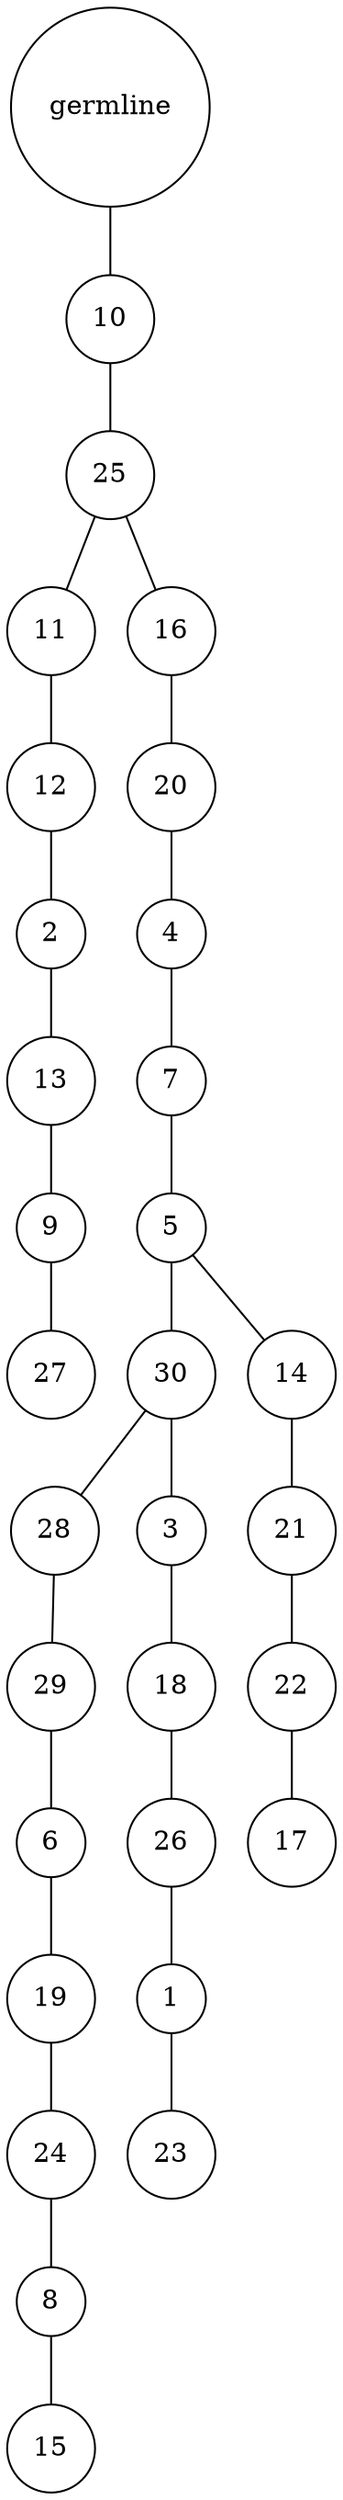 graph {
	rankdir=UD;
	splines=line;
	node [shape=circle]
	"0x7fd70f34e4c0" [label="germline"];
	"0x7fd70f34e4f0" [label="10"];
	"0x7fd70f34e4c0" -- "0x7fd70f34e4f0" ;
	"0x7fd70f34e520" [label="25"];
	"0x7fd70f34e4f0" -- "0x7fd70f34e520" ;
	"0x7fd70f34e550" [label="11"];
	"0x7fd70f34e520" -- "0x7fd70f34e550" ;
	"0x7fd70f34e580" [label="12"];
	"0x7fd70f34e550" -- "0x7fd70f34e580" ;
	"0x7fd70f34e5b0" [label="2"];
	"0x7fd70f34e580" -- "0x7fd70f34e5b0" ;
	"0x7fd70f34e5e0" [label="13"];
	"0x7fd70f34e5b0" -- "0x7fd70f34e5e0" ;
	"0x7fd70f34e610" [label="9"];
	"0x7fd70f34e5e0" -- "0x7fd70f34e610" ;
	"0x7fd70f34e640" [label="27"];
	"0x7fd70f34e610" -- "0x7fd70f34e640" ;
	"0x7fd70f34e670" [label="16"];
	"0x7fd70f34e520" -- "0x7fd70f34e670" ;
	"0x7fd70f34e6a0" [label="20"];
	"0x7fd70f34e670" -- "0x7fd70f34e6a0" ;
	"0x7fd70f34e6d0" [label="4"];
	"0x7fd70f34e6a0" -- "0x7fd70f34e6d0" ;
	"0x7fd70f34e700" [label="7"];
	"0x7fd70f34e6d0" -- "0x7fd70f34e700" ;
	"0x7fd70f34e730" [label="5"];
	"0x7fd70f34e700" -- "0x7fd70f34e730" ;
	"0x7fd70f34e760" [label="30"];
	"0x7fd70f34e730" -- "0x7fd70f34e760" ;
	"0x7fd70f34e790" [label="28"];
	"0x7fd70f34e760" -- "0x7fd70f34e790" ;
	"0x7fd70f34e7c0" [label="29"];
	"0x7fd70f34e790" -- "0x7fd70f34e7c0" ;
	"0x7fd70f34e7f0" [label="6"];
	"0x7fd70f34e7c0" -- "0x7fd70f34e7f0" ;
	"0x7fd70f34e820" [label="19"];
	"0x7fd70f34e7f0" -- "0x7fd70f34e820" ;
	"0x7fd70f34e850" [label="24"];
	"0x7fd70f34e820" -- "0x7fd70f34e850" ;
	"0x7fd70f34e880" [label="8"];
	"0x7fd70f34e850" -- "0x7fd70f34e880" ;
	"0x7fd70f34e8b0" [label="15"];
	"0x7fd70f34e880" -- "0x7fd70f34e8b0" ;
	"0x7fd70f34e8e0" [label="3"];
	"0x7fd70f34e760" -- "0x7fd70f34e8e0" ;
	"0x7fd70f34e910" [label="18"];
	"0x7fd70f34e8e0" -- "0x7fd70f34e910" ;
	"0x7fd70f34e940" [label="26"];
	"0x7fd70f34e910" -- "0x7fd70f34e940" ;
	"0x7fd70f34e970" [label="1"];
	"0x7fd70f34e940" -- "0x7fd70f34e970" ;
	"0x7fd70f34e9a0" [label="23"];
	"0x7fd70f34e970" -- "0x7fd70f34e9a0" ;
	"0x7fd70f34e9d0" [label="14"];
	"0x7fd70f34e730" -- "0x7fd70f34e9d0" ;
	"0x7fd70f34ea00" [label="21"];
	"0x7fd70f34e9d0" -- "0x7fd70f34ea00" ;
	"0x7fd70f34ea30" [label="22"];
	"0x7fd70f34ea00" -- "0x7fd70f34ea30" ;
	"0x7fd70f34ea60" [label="17"];
	"0x7fd70f34ea30" -- "0x7fd70f34ea60" ;
}
